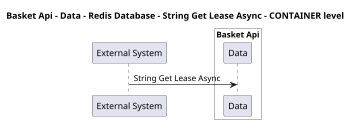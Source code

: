 @startuml
skinparam dpi 60

title Basket Api - Data - Redis Database - String Get Lease Async - CONTAINER level

participant "External System" as C4InterFlow.SoftwareSystems.ExternalSystem

box "Basket Api" #White

    participant "Data" as dotnet.eShop.Architecture.SoftwareSystems.BasketApi.Containers.Data
end box


C4InterFlow.SoftwareSystems.ExternalSystem -> dotnet.eShop.Architecture.SoftwareSystems.BasketApi.Containers.Data : String Get Lease Async


@enduml
